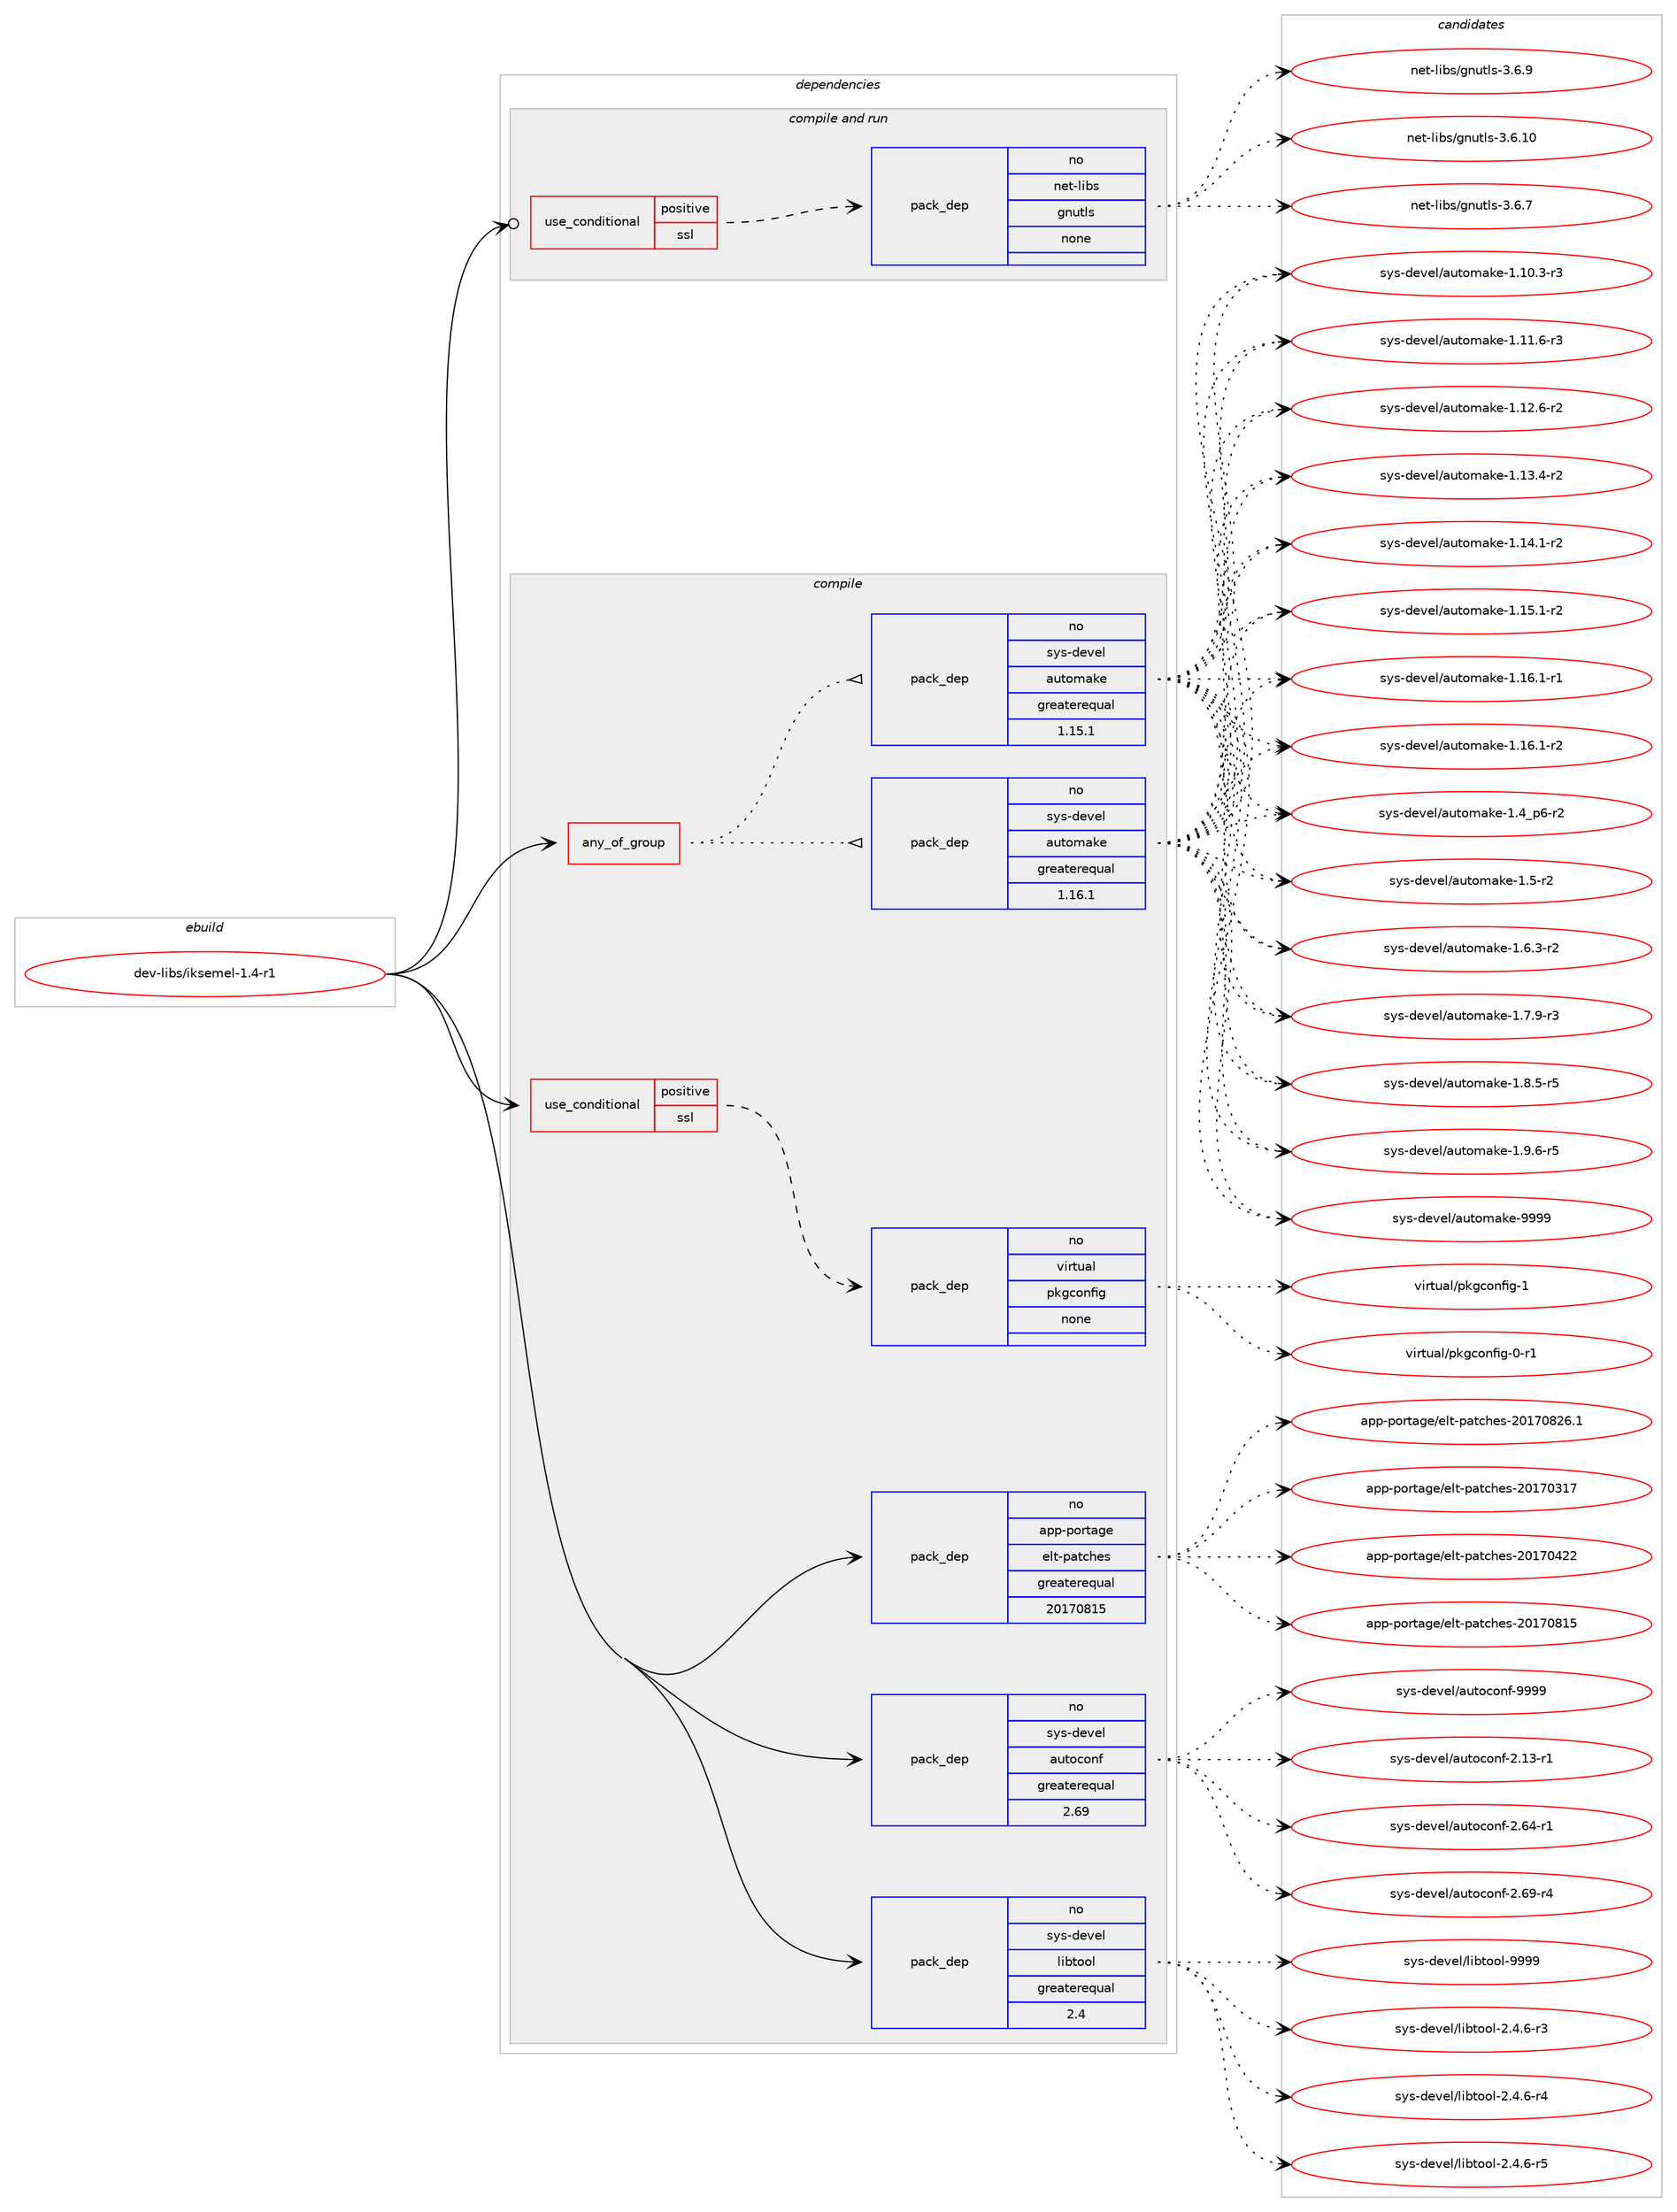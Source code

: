 digraph prolog {

# *************
# Graph options
# *************

newrank=true;
concentrate=true;
compound=true;
graph [rankdir=LR,fontname=Helvetica,fontsize=10,ranksep=1.5];#, ranksep=2.5, nodesep=0.2];
edge  [arrowhead=vee];
node  [fontname=Helvetica,fontsize=10];

# **********
# The ebuild
# **********

subgraph cluster_leftcol {
color=gray;
rank=same;
label=<<i>ebuild</i>>;
id [label="dev-libs/iksemel-1.4-r1", color=red, width=4, href="../dev-libs/iksemel-1.4-r1.svg"];
}

# ****************
# The dependencies
# ****************

subgraph cluster_midcol {
color=gray;
label=<<i>dependencies</i>>;
subgraph cluster_compile {
fillcolor="#eeeeee";
style=filled;
label=<<i>compile</i>>;
subgraph any11044 {
dependency564251 [label=<<TABLE BORDER="0" CELLBORDER="1" CELLSPACING="0" CELLPADDING="4"><TR><TD CELLPADDING="10">any_of_group</TD></TR></TABLE>>, shape=none, color=red];subgraph pack421368 {
dependency564252 [label=<<TABLE BORDER="0" CELLBORDER="1" CELLSPACING="0" CELLPADDING="4" WIDTH="220"><TR><TD ROWSPAN="6" CELLPADDING="30">pack_dep</TD></TR><TR><TD WIDTH="110">no</TD></TR><TR><TD>sys-devel</TD></TR><TR><TD>automake</TD></TR><TR><TD>greaterequal</TD></TR><TR><TD>1.16.1</TD></TR></TABLE>>, shape=none, color=blue];
}
dependency564251:e -> dependency564252:w [weight=20,style="dotted",arrowhead="oinv"];
subgraph pack421369 {
dependency564253 [label=<<TABLE BORDER="0" CELLBORDER="1" CELLSPACING="0" CELLPADDING="4" WIDTH="220"><TR><TD ROWSPAN="6" CELLPADDING="30">pack_dep</TD></TR><TR><TD WIDTH="110">no</TD></TR><TR><TD>sys-devel</TD></TR><TR><TD>automake</TD></TR><TR><TD>greaterequal</TD></TR><TR><TD>1.15.1</TD></TR></TABLE>>, shape=none, color=blue];
}
dependency564251:e -> dependency564253:w [weight=20,style="dotted",arrowhead="oinv"];
}
id:e -> dependency564251:w [weight=20,style="solid",arrowhead="vee"];
subgraph cond131482 {
dependency564254 [label=<<TABLE BORDER="0" CELLBORDER="1" CELLSPACING="0" CELLPADDING="4"><TR><TD ROWSPAN="3" CELLPADDING="10">use_conditional</TD></TR><TR><TD>positive</TD></TR><TR><TD>ssl</TD></TR></TABLE>>, shape=none, color=red];
subgraph pack421370 {
dependency564255 [label=<<TABLE BORDER="0" CELLBORDER="1" CELLSPACING="0" CELLPADDING="4" WIDTH="220"><TR><TD ROWSPAN="6" CELLPADDING="30">pack_dep</TD></TR><TR><TD WIDTH="110">no</TD></TR><TR><TD>virtual</TD></TR><TR><TD>pkgconfig</TD></TR><TR><TD>none</TD></TR><TR><TD></TD></TR></TABLE>>, shape=none, color=blue];
}
dependency564254:e -> dependency564255:w [weight=20,style="dashed",arrowhead="vee"];
}
id:e -> dependency564254:w [weight=20,style="solid",arrowhead="vee"];
subgraph pack421371 {
dependency564256 [label=<<TABLE BORDER="0" CELLBORDER="1" CELLSPACING="0" CELLPADDING="4" WIDTH="220"><TR><TD ROWSPAN="6" CELLPADDING="30">pack_dep</TD></TR><TR><TD WIDTH="110">no</TD></TR><TR><TD>app-portage</TD></TR><TR><TD>elt-patches</TD></TR><TR><TD>greaterequal</TD></TR><TR><TD>20170815</TD></TR></TABLE>>, shape=none, color=blue];
}
id:e -> dependency564256:w [weight=20,style="solid",arrowhead="vee"];
subgraph pack421372 {
dependency564257 [label=<<TABLE BORDER="0" CELLBORDER="1" CELLSPACING="0" CELLPADDING="4" WIDTH="220"><TR><TD ROWSPAN="6" CELLPADDING="30">pack_dep</TD></TR><TR><TD WIDTH="110">no</TD></TR><TR><TD>sys-devel</TD></TR><TR><TD>autoconf</TD></TR><TR><TD>greaterequal</TD></TR><TR><TD>2.69</TD></TR></TABLE>>, shape=none, color=blue];
}
id:e -> dependency564257:w [weight=20,style="solid",arrowhead="vee"];
subgraph pack421373 {
dependency564258 [label=<<TABLE BORDER="0" CELLBORDER="1" CELLSPACING="0" CELLPADDING="4" WIDTH="220"><TR><TD ROWSPAN="6" CELLPADDING="30">pack_dep</TD></TR><TR><TD WIDTH="110">no</TD></TR><TR><TD>sys-devel</TD></TR><TR><TD>libtool</TD></TR><TR><TD>greaterequal</TD></TR><TR><TD>2.4</TD></TR></TABLE>>, shape=none, color=blue];
}
id:e -> dependency564258:w [weight=20,style="solid",arrowhead="vee"];
}
subgraph cluster_compileandrun {
fillcolor="#eeeeee";
style=filled;
label=<<i>compile and run</i>>;
subgraph cond131483 {
dependency564259 [label=<<TABLE BORDER="0" CELLBORDER="1" CELLSPACING="0" CELLPADDING="4"><TR><TD ROWSPAN="3" CELLPADDING="10">use_conditional</TD></TR><TR><TD>positive</TD></TR><TR><TD>ssl</TD></TR></TABLE>>, shape=none, color=red];
subgraph pack421374 {
dependency564260 [label=<<TABLE BORDER="0" CELLBORDER="1" CELLSPACING="0" CELLPADDING="4" WIDTH="220"><TR><TD ROWSPAN="6" CELLPADDING="30">pack_dep</TD></TR><TR><TD WIDTH="110">no</TD></TR><TR><TD>net-libs</TD></TR><TR><TD>gnutls</TD></TR><TR><TD>none</TD></TR><TR><TD></TD></TR></TABLE>>, shape=none, color=blue];
}
dependency564259:e -> dependency564260:w [weight=20,style="dashed",arrowhead="vee"];
}
id:e -> dependency564259:w [weight=20,style="solid",arrowhead="odotvee"];
}
subgraph cluster_run {
fillcolor="#eeeeee";
style=filled;
label=<<i>run</i>>;
}
}

# **************
# The candidates
# **************

subgraph cluster_choices {
rank=same;
color=gray;
label=<<i>candidates</i>>;

subgraph choice421368 {
color=black;
nodesep=1;
choice11512111545100101118101108479711711611110997107101454946494846514511451 [label="sys-devel/automake-1.10.3-r3", color=red, width=4,href="../sys-devel/automake-1.10.3-r3.svg"];
choice11512111545100101118101108479711711611110997107101454946494946544511451 [label="sys-devel/automake-1.11.6-r3", color=red, width=4,href="../sys-devel/automake-1.11.6-r3.svg"];
choice11512111545100101118101108479711711611110997107101454946495046544511450 [label="sys-devel/automake-1.12.6-r2", color=red, width=4,href="../sys-devel/automake-1.12.6-r2.svg"];
choice11512111545100101118101108479711711611110997107101454946495146524511450 [label="sys-devel/automake-1.13.4-r2", color=red, width=4,href="../sys-devel/automake-1.13.4-r2.svg"];
choice11512111545100101118101108479711711611110997107101454946495246494511450 [label="sys-devel/automake-1.14.1-r2", color=red, width=4,href="../sys-devel/automake-1.14.1-r2.svg"];
choice11512111545100101118101108479711711611110997107101454946495346494511450 [label="sys-devel/automake-1.15.1-r2", color=red, width=4,href="../sys-devel/automake-1.15.1-r2.svg"];
choice11512111545100101118101108479711711611110997107101454946495446494511449 [label="sys-devel/automake-1.16.1-r1", color=red, width=4,href="../sys-devel/automake-1.16.1-r1.svg"];
choice11512111545100101118101108479711711611110997107101454946495446494511450 [label="sys-devel/automake-1.16.1-r2", color=red, width=4,href="../sys-devel/automake-1.16.1-r2.svg"];
choice115121115451001011181011084797117116111109971071014549465295112544511450 [label="sys-devel/automake-1.4_p6-r2", color=red, width=4,href="../sys-devel/automake-1.4_p6-r2.svg"];
choice11512111545100101118101108479711711611110997107101454946534511450 [label="sys-devel/automake-1.5-r2", color=red, width=4,href="../sys-devel/automake-1.5-r2.svg"];
choice115121115451001011181011084797117116111109971071014549465446514511450 [label="sys-devel/automake-1.6.3-r2", color=red, width=4,href="../sys-devel/automake-1.6.3-r2.svg"];
choice115121115451001011181011084797117116111109971071014549465546574511451 [label="sys-devel/automake-1.7.9-r3", color=red, width=4,href="../sys-devel/automake-1.7.9-r3.svg"];
choice115121115451001011181011084797117116111109971071014549465646534511453 [label="sys-devel/automake-1.8.5-r5", color=red, width=4,href="../sys-devel/automake-1.8.5-r5.svg"];
choice115121115451001011181011084797117116111109971071014549465746544511453 [label="sys-devel/automake-1.9.6-r5", color=red, width=4,href="../sys-devel/automake-1.9.6-r5.svg"];
choice115121115451001011181011084797117116111109971071014557575757 [label="sys-devel/automake-9999", color=red, width=4,href="../sys-devel/automake-9999.svg"];
dependency564252:e -> choice11512111545100101118101108479711711611110997107101454946494846514511451:w [style=dotted,weight="100"];
dependency564252:e -> choice11512111545100101118101108479711711611110997107101454946494946544511451:w [style=dotted,weight="100"];
dependency564252:e -> choice11512111545100101118101108479711711611110997107101454946495046544511450:w [style=dotted,weight="100"];
dependency564252:e -> choice11512111545100101118101108479711711611110997107101454946495146524511450:w [style=dotted,weight="100"];
dependency564252:e -> choice11512111545100101118101108479711711611110997107101454946495246494511450:w [style=dotted,weight="100"];
dependency564252:e -> choice11512111545100101118101108479711711611110997107101454946495346494511450:w [style=dotted,weight="100"];
dependency564252:e -> choice11512111545100101118101108479711711611110997107101454946495446494511449:w [style=dotted,weight="100"];
dependency564252:e -> choice11512111545100101118101108479711711611110997107101454946495446494511450:w [style=dotted,weight="100"];
dependency564252:e -> choice115121115451001011181011084797117116111109971071014549465295112544511450:w [style=dotted,weight="100"];
dependency564252:e -> choice11512111545100101118101108479711711611110997107101454946534511450:w [style=dotted,weight="100"];
dependency564252:e -> choice115121115451001011181011084797117116111109971071014549465446514511450:w [style=dotted,weight="100"];
dependency564252:e -> choice115121115451001011181011084797117116111109971071014549465546574511451:w [style=dotted,weight="100"];
dependency564252:e -> choice115121115451001011181011084797117116111109971071014549465646534511453:w [style=dotted,weight="100"];
dependency564252:e -> choice115121115451001011181011084797117116111109971071014549465746544511453:w [style=dotted,weight="100"];
dependency564252:e -> choice115121115451001011181011084797117116111109971071014557575757:w [style=dotted,weight="100"];
}
subgraph choice421369 {
color=black;
nodesep=1;
choice11512111545100101118101108479711711611110997107101454946494846514511451 [label="sys-devel/automake-1.10.3-r3", color=red, width=4,href="../sys-devel/automake-1.10.3-r3.svg"];
choice11512111545100101118101108479711711611110997107101454946494946544511451 [label="sys-devel/automake-1.11.6-r3", color=red, width=4,href="../sys-devel/automake-1.11.6-r3.svg"];
choice11512111545100101118101108479711711611110997107101454946495046544511450 [label="sys-devel/automake-1.12.6-r2", color=red, width=4,href="../sys-devel/automake-1.12.6-r2.svg"];
choice11512111545100101118101108479711711611110997107101454946495146524511450 [label="sys-devel/automake-1.13.4-r2", color=red, width=4,href="../sys-devel/automake-1.13.4-r2.svg"];
choice11512111545100101118101108479711711611110997107101454946495246494511450 [label="sys-devel/automake-1.14.1-r2", color=red, width=4,href="../sys-devel/automake-1.14.1-r2.svg"];
choice11512111545100101118101108479711711611110997107101454946495346494511450 [label="sys-devel/automake-1.15.1-r2", color=red, width=4,href="../sys-devel/automake-1.15.1-r2.svg"];
choice11512111545100101118101108479711711611110997107101454946495446494511449 [label="sys-devel/automake-1.16.1-r1", color=red, width=4,href="../sys-devel/automake-1.16.1-r1.svg"];
choice11512111545100101118101108479711711611110997107101454946495446494511450 [label="sys-devel/automake-1.16.1-r2", color=red, width=4,href="../sys-devel/automake-1.16.1-r2.svg"];
choice115121115451001011181011084797117116111109971071014549465295112544511450 [label="sys-devel/automake-1.4_p6-r2", color=red, width=4,href="../sys-devel/automake-1.4_p6-r2.svg"];
choice11512111545100101118101108479711711611110997107101454946534511450 [label="sys-devel/automake-1.5-r2", color=red, width=4,href="../sys-devel/automake-1.5-r2.svg"];
choice115121115451001011181011084797117116111109971071014549465446514511450 [label="sys-devel/automake-1.6.3-r2", color=red, width=4,href="../sys-devel/automake-1.6.3-r2.svg"];
choice115121115451001011181011084797117116111109971071014549465546574511451 [label="sys-devel/automake-1.7.9-r3", color=red, width=4,href="../sys-devel/automake-1.7.9-r3.svg"];
choice115121115451001011181011084797117116111109971071014549465646534511453 [label="sys-devel/automake-1.8.5-r5", color=red, width=4,href="../sys-devel/automake-1.8.5-r5.svg"];
choice115121115451001011181011084797117116111109971071014549465746544511453 [label="sys-devel/automake-1.9.6-r5", color=red, width=4,href="../sys-devel/automake-1.9.6-r5.svg"];
choice115121115451001011181011084797117116111109971071014557575757 [label="sys-devel/automake-9999", color=red, width=4,href="../sys-devel/automake-9999.svg"];
dependency564253:e -> choice11512111545100101118101108479711711611110997107101454946494846514511451:w [style=dotted,weight="100"];
dependency564253:e -> choice11512111545100101118101108479711711611110997107101454946494946544511451:w [style=dotted,weight="100"];
dependency564253:e -> choice11512111545100101118101108479711711611110997107101454946495046544511450:w [style=dotted,weight="100"];
dependency564253:e -> choice11512111545100101118101108479711711611110997107101454946495146524511450:w [style=dotted,weight="100"];
dependency564253:e -> choice11512111545100101118101108479711711611110997107101454946495246494511450:w [style=dotted,weight="100"];
dependency564253:e -> choice11512111545100101118101108479711711611110997107101454946495346494511450:w [style=dotted,weight="100"];
dependency564253:e -> choice11512111545100101118101108479711711611110997107101454946495446494511449:w [style=dotted,weight="100"];
dependency564253:e -> choice11512111545100101118101108479711711611110997107101454946495446494511450:w [style=dotted,weight="100"];
dependency564253:e -> choice115121115451001011181011084797117116111109971071014549465295112544511450:w [style=dotted,weight="100"];
dependency564253:e -> choice11512111545100101118101108479711711611110997107101454946534511450:w [style=dotted,weight="100"];
dependency564253:e -> choice115121115451001011181011084797117116111109971071014549465446514511450:w [style=dotted,weight="100"];
dependency564253:e -> choice115121115451001011181011084797117116111109971071014549465546574511451:w [style=dotted,weight="100"];
dependency564253:e -> choice115121115451001011181011084797117116111109971071014549465646534511453:w [style=dotted,weight="100"];
dependency564253:e -> choice115121115451001011181011084797117116111109971071014549465746544511453:w [style=dotted,weight="100"];
dependency564253:e -> choice115121115451001011181011084797117116111109971071014557575757:w [style=dotted,weight="100"];
}
subgraph choice421370 {
color=black;
nodesep=1;
choice11810511411611797108471121071039911111010210510345484511449 [label="virtual/pkgconfig-0-r1", color=red, width=4,href="../virtual/pkgconfig-0-r1.svg"];
choice1181051141161179710847112107103991111101021051034549 [label="virtual/pkgconfig-1", color=red, width=4,href="../virtual/pkgconfig-1.svg"];
dependency564255:e -> choice11810511411611797108471121071039911111010210510345484511449:w [style=dotted,weight="100"];
dependency564255:e -> choice1181051141161179710847112107103991111101021051034549:w [style=dotted,weight="100"];
}
subgraph choice421371 {
color=black;
nodesep=1;
choice97112112451121111141169710310147101108116451129711699104101115455048495548514955 [label="app-portage/elt-patches-20170317", color=red, width=4,href="../app-portage/elt-patches-20170317.svg"];
choice97112112451121111141169710310147101108116451129711699104101115455048495548525050 [label="app-portage/elt-patches-20170422", color=red, width=4,href="../app-portage/elt-patches-20170422.svg"];
choice97112112451121111141169710310147101108116451129711699104101115455048495548564953 [label="app-portage/elt-patches-20170815", color=red, width=4,href="../app-portage/elt-patches-20170815.svg"];
choice971121124511211111411697103101471011081164511297116991041011154550484955485650544649 [label="app-portage/elt-patches-20170826.1", color=red, width=4,href="../app-portage/elt-patches-20170826.1.svg"];
dependency564256:e -> choice97112112451121111141169710310147101108116451129711699104101115455048495548514955:w [style=dotted,weight="100"];
dependency564256:e -> choice97112112451121111141169710310147101108116451129711699104101115455048495548525050:w [style=dotted,weight="100"];
dependency564256:e -> choice97112112451121111141169710310147101108116451129711699104101115455048495548564953:w [style=dotted,weight="100"];
dependency564256:e -> choice971121124511211111411697103101471011081164511297116991041011154550484955485650544649:w [style=dotted,weight="100"];
}
subgraph choice421372 {
color=black;
nodesep=1;
choice1151211154510010111810110847971171161119911111010245504649514511449 [label="sys-devel/autoconf-2.13-r1", color=red, width=4,href="../sys-devel/autoconf-2.13-r1.svg"];
choice1151211154510010111810110847971171161119911111010245504654524511449 [label="sys-devel/autoconf-2.64-r1", color=red, width=4,href="../sys-devel/autoconf-2.64-r1.svg"];
choice1151211154510010111810110847971171161119911111010245504654574511452 [label="sys-devel/autoconf-2.69-r4", color=red, width=4,href="../sys-devel/autoconf-2.69-r4.svg"];
choice115121115451001011181011084797117116111991111101024557575757 [label="sys-devel/autoconf-9999", color=red, width=4,href="../sys-devel/autoconf-9999.svg"];
dependency564257:e -> choice1151211154510010111810110847971171161119911111010245504649514511449:w [style=dotted,weight="100"];
dependency564257:e -> choice1151211154510010111810110847971171161119911111010245504654524511449:w [style=dotted,weight="100"];
dependency564257:e -> choice1151211154510010111810110847971171161119911111010245504654574511452:w [style=dotted,weight="100"];
dependency564257:e -> choice115121115451001011181011084797117116111991111101024557575757:w [style=dotted,weight="100"];
}
subgraph choice421373 {
color=black;
nodesep=1;
choice1151211154510010111810110847108105981161111111084550465246544511451 [label="sys-devel/libtool-2.4.6-r3", color=red, width=4,href="../sys-devel/libtool-2.4.6-r3.svg"];
choice1151211154510010111810110847108105981161111111084550465246544511452 [label="sys-devel/libtool-2.4.6-r4", color=red, width=4,href="../sys-devel/libtool-2.4.6-r4.svg"];
choice1151211154510010111810110847108105981161111111084550465246544511453 [label="sys-devel/libtool-2.4.6-r5", color=red, width=4,href="../sys-devel/libtool-2.4.6-r5.svg"];
choice1151211154510010111810110847108105981161111111084557575757 [label="sys-devel/libtool-9999", color=red, width=4,href="../sys-devel/libtool-9999.svg"];
dependency564258:e -> choice1151211154510010111810110847108105981161111111084550465246544511451:w [style=dotted,weight="100"];
dependency564258:e -> choice1151211154510010111810110847108105981161111111084550465246544511452:w [style=dotted,weight="100"];
dependency564258:e -> choice1151211154510010111810110847108105981161111111084550465246544511453:w [style=dotted,weight="100"];
dependency564258:e -> choice1151211154510010111810110847108105981161111111084557575757:w [style=dotted,weight="100"];
}
subgraph choice421374 {
color=black;
nodesep=1;
choice11010111645108105981154710311011711610811545514654464948 [label="net-libs/gnutls-3.6.10", color=red, width=4,href="../net-libs/gnutls-3.6.10.svg"];
choice110101116451081059811547103110117116108115455146544655 [label="net-libs/gnutls-3.6.7", color=red, width=4,href="../net-libs/gnutls-3.6.7.svg"];
choice110101116451081059811547103110117116108115455146544657 [label="net-libs/gnutls-3.6.9", color=red, width=4,href="../net-libs/gnutls-3.6.9.svg"];
dependency564260:e -> choice11010111645108105981154710311011711610811545514654464948:w [style=dotted,weight="100"];
dependency564260:e -> choice110101116451081059811547103110117116108115455146544655:w [style=dotted,weight="100"];
dependency564260:e -> choice110101116451081059811547103110117116108115455146544657:w [style=dotted,weight="100"];
}
}

}
